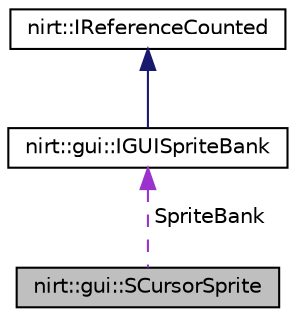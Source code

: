 digraph "nirt::gui::SCursorSprite"
{
 // LATEX_PDF_SIZE
  edge [fontname="Helvetica",fontsize="10",labelfontname="Helvetica",labelfontsize="10"];
  node [fontname="Helvetica",fontsize="10",shape=record];
  Node1 [label="nirt::gui::SCursorSprite",height=0.2,width=0.4,color="black", fillcolor="grey75", style="filled", fontcolor="black",tooltip="structure used to set sprites as cursors."];
  Node2 -> Node1 [dir="back",color="darkorchid3",fontsize="10",style="dashed",label=" SpriteBank" ,fontname="Helvetica"];
  Node2 [label="nirt::gui::IGUISpriteBank",height=0.2,width=0.4,color="black", fillcolor="white", style="filled",URL="$classnirt_1_1gui_1_1IGUISpriteBank.html",tooltip="Sprite bank interface."];
  Node3 -> Node2 [dir="back",color="midnightblue",fontsize="10",style="solid",fontname="Helvetica"];
  Node3 [label="nirt::IReferenceCounted",height=0.2,width=0.4,color="black", fillcolor="white", style="filled",URL="$classnirt_1_1IReferenceCounted.html",tooltip="Base class of most objects of the Nirtcpp Engine."];
}
